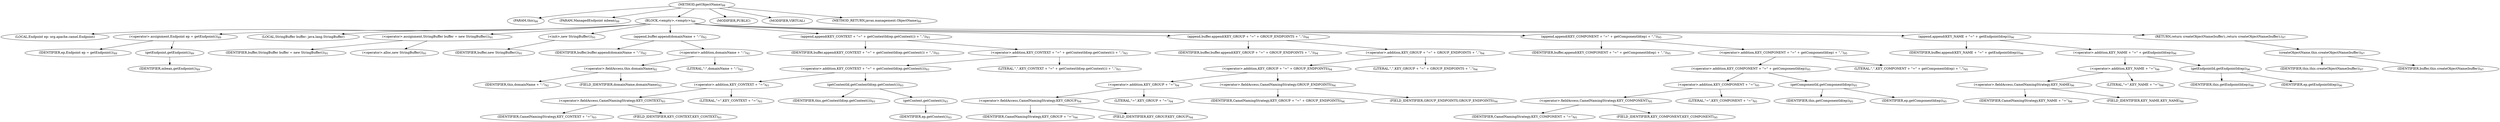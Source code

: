 digraph "getObjectName" {  
"186" [label = <(METHOD,getObjectName)<SUB>88</SUB>> ]
"15" [label = <(PARAM,this)<SUB>88</SUB>> ]
"187" [label = <(PARAM,ManagedEndpoint mbean)<SUB>88</SUB>> ]
"188" [label = <(BLOCK,&lt;empty&gt;,&lt;empty&gt;)<SUB>88</SUB>> ]
"189" [label = <(LOCAL,Endpoint ep: org.apache.camel.Endpoint)> ]
"190" [label = <(&lt;operator&gt;.assignment,Endpoint ep = getEndpoint())<SUB>89</SUB>> ]
"191" [label = <(IDENTIFIER,ep,Endpoint ep = getEndpoint())<SUB>89</SUB>> ]
"192" [label = <(getEndpoint,getEndpoint())<SUB>89</SUB>> ]
"193" [label = <(IDENTIFIER,mbean,getEndpoint())<SUB>89</SUB>> ]
"13" [label = <(LOCAL,StringBuffer buffer: java.lang.StringBuffer)> ]
"194" [label = <(&lt;operator&gt;.assignment,StringBuffer buffer = new StringBuffer())<SUB>91</SUB>> ]
"195" [label = <(IDENTIFIER,buffer,StringBuffer buffer = new StringBuffer())<SUB>91</SUB>> ]
"196" [label = <(&lt;operator&gt;.alloc,new StringBuffer())<SUB>91</SUB>> ]
"197" [label = <(&lt;init&gt;,new StringBuffer())<SUB>91</SUB>> ]
"12" [label = <(IDENTIFIER,buffer,new StringBuffer())<SUB>91</SUB>> ]
"198" [label = <(append,buffer.append(domainName + &quot;:&quot;))<SUB>92</SUB>> ]
"199" [label = <(IDENTIFIER,buffer,buffer.append(domainName + &quot;:&quot;))<SUB>92</SUB>> ]
"200" [label = <(&lt;operator&gt;.addition,domainName + &quot;:&quot;)<SUB>92</SUB>> ]
"201" [label = <(&lt;operator&gt;.fieldAccess,this.domainName)<SUB>92</SUB>> ]
"202" [label = <(IDENTIFIER,this,domainName + &quot;:&quot;)<SUB>92</SUB>> ]
"203" [label = <(FIELD_IDENTIFIER,domainName,domainName)<SUB>92</SUB>> ]
"204" [label = <(LITERAL,&quot;:&quot;,domainName + &quot;:&quot;)<SUB>92</SUB>> ]
"205" [label = <(append,append(KEY_CONTEXT + &quot;=&quot; + getContextId(ep.getContext()) + &quot;,&quot;))<SUB>93</SUB>> ]
"206" [label = <(IDENTIFIER,buffer,append(KEY_CONTEXT + &quot;=&quot; + getContextId(ep.getContext()) + &quot;,&quot;))<SUB>93</SUB>> ]
"207" [label = <(&lt;operator&gt;.addition,KEY_CONTEXT + &quot;=&quot; + getContextId(ep.getContext()) + &quot;,&quot;)<SUB>93</SUB>> ]
"208" [label = <(&lt;operator&gt;.addition,KEY_CONTEXT + &quot;=&quot; + getContextId(ep.getContext()))<SUB>93</SUB>> ]
"209" [label = <(&lt;operator&gt;.addition,KEY_CONTEXT + &quot;=&quot;)<SUB>93</SUB>> ]
"210" [label = <(&lt;operator&gt;.fieldAccess,CamelNamingStrategy.KEY_CONTEXT)<SUB>93</SUB>> ]
"211" [label = <(IDENTIFIER,CamelNamingStrategy,KEY_CONTEXT + &quot;=&quot;)<SUB>93</SUB>> ]
"212" [label = <(FIELD_IDENTIFIER,KEY_CONTEXT,KEY_CONTEXT)<SUB>93</SUB>> ]
"213" [label = <(LITERAL,&quot;=&quot;,KEY_CONTEXT + &quot;=&quot;)<SUB>93</SUB>> ]
"214" [label = <(getContextId,getContextId(ep.getContext()))<SUB>93</SUB>> ]
"14" [label = <(IDENTIFIER,this,getContextId(ep.getContext()))<SUB>93</SUB>> ]
"215" [label = <(getContext,getContext())<SUB>93</SUB>> ]
"216" [label = <(IDENTIFIER,ep,getContext())<SUB>93</SUB>> ]
"217" [label = <(LITERAL,&quot;,&quot;,KEY_CONTEXT + &quot;=&quot; + getContextId(ep.getContext()) + &quot;,&quot;)<SUB>93</SUB>> ]
"218" [label = <(append,buffer.append(KEY_GROUP + &quot;=&quot; + GROUP_ENDPOINTS + &quot;,&quot;))<SUB>94</SUB>> ]
"219" [label = <(IDENTIFIER,buffer,buffer.append(KEY_GROUP + &quot;=&quot; + GROUP_ENDPOINTS + &quot;,&quot;))<SUB>94</SUB>> ]
"220" [label = <(&lt;operator&gt;.addition,KEY_GROUP + &quot;=&quot; + GROUP_ENDPOINTS + &quot;,&quot;)<SUB>94</SUB>> ]
"221" [label = <(&lt;operator&gt;.addition,KEY_GROUP + &quot;=&quot; + GROUP_ENDPOINTS)<SUB>94</SUB>> ]
"222" [label = <(&lt;operator&gt;.addition,KEY_GROUP + &quot;=&quot;)<SUB>94</SUB>> ]
"223" [label = <(&lt;operator&gt;.fieldAccess,CamelNamingStrategy.KEY_GROUP)<SUB>94</SUB>> ]
"224" [label = <(IDENTIFIER,CamelNamingStrategy,KEY_GROUP + &quot;=&quot;)<SUB>94</SUB>> ]
"225" [label = <(FIELD_IDENTIFIER,KEY_GROUP,KEY_GROUP)<SUB>94</SUB>> ]
"226" [label = <(LITERAL,&quot;=&quot;,KEY_GROUP + &quot;=&quot;)<SUB>94</SUB>> ]
"227" [label = <(&lt;operator&gt;.fieldAccess,CamelNamingStrategy.GROUP_ENDPOINTS)<SUB>94</SUB>> ]
"228" [label = <(IDENTIFIER,CamelNamingStrategy,KEY_GROUP + &quot;=&quot; + GROUP_ENDPOINTS)<SUB>94</SUB>> ]
"229" [label = <(FIELD_IDENTIFIER,GROUP_ENDPOINTS,GROUP_ENDPOINTS)<SUB>94</SUB>> ]
"230" [label = <(LITERAL,&quot;,&quot;,KEY_GROUP + &quot;=&quot; + GROUP_ENDPOINTS + &quot;,&quot;)<SUB>94</SUB>> ]
"231" [label = <(append,append(KEY_COMPONENT + &quot;=&quot; + getComponentId(ep) + &quot;,&quot;))<SUB>95</SUB>> ]
"232" [label = <(IDENTIFIER,buffer,append(KEY_COMPONENT + &quot;=&quot; + getComponentId(ep) + &quot;,&quot;))<SUB>95</SUB>> ]
"233" [label = <(&lt;operator&gt;.addition,KEY_COMPONENT + &quot;=&quot; + getComponentId(ep) + &quot;,&quot;)<SUB>95</SUB>> ]
"234" [label = <(&lt;operator&gt;.addition,KEY_COMPONENT + &quot;=&quot; + getComponentId(ep))<SUB>95</SUB>> ]
"235" [label = <(&lt;operator&gt;.addition,KEY_COMPONENT + &quot;=&quot;)<SUB>95</SUB>> ]
"236" [label = <(&lt;operator&gt;.fieldAccess,CamelNamingStrategy.KEY_COMPONENT)<SUB>95</SUB>> ]
"237" [label = <(IDENTIFIER,CamelNamingStrategy,KEY_COMPONENT + &quot;=&quot;)<SUB>95</SUB>> ]
"238" [label = <(FIELD_IDENTIFIER,KEY_COMPONENT,KEY_COMPONENT)<SUB>95</SUB>> ]
"239" [label = <(LITERAL,&quot;=&quot;,KEY_COMPONENT + &quot;=&quot;)<SUB>95</SUB>> ]
"240" [label = <(getComponentId,getComponentId(ep))<SUB>95</SUB>> ]
"16" [label = <(IDENTIFIER,this,getComponentId(ep))<SUB>95</SUB>> ]
"241" [label = <(IDENTIFIER,ep,getComponentId(ep))<SUB>95</SUB>> ]
"242" [label = <(LITERAL,&quot;,&quot;,KEY_COMPONENT + &quot;=&quot; + getComponentId(ep) + &quot;,&quot;)<SUB>95</SUB>> ]
"243" [label = <(append,append(KEY_NAME + &quot;=&quot; + getEndpointId(ep)))<SUB>96</SUB>> ]
"244" [label = <(IDENTIFIER,buffer,append(KEY_NAME + &quot;=&quot; + getEndpointId(ep)))<SUB>96</SUB>> ]
"245" [label = <(&lt;operator&gt;.addition,KEY_NAME + &quot;=&quot; + getEndpointId(ep))<SUB>96</SUB>> ]
"246" [label = <(&lt;operator&gt;.addition,KEY_NAME + &quot;=&quot;)<SUB>96</SUB>> ]
"247" [label = <(&lt;operator&gt;.fieldAccess,CamelNamingStrategy.KEY_NAME)<SUB>96</SUB>> ]
"248" [label = <(IDENTIFIER,CamelNamingStrategy,KEY_NAME + &quot;=&quot;)<SUB>96</SUB>> ]
"249" [label = <(FIELD_IDENTIFIER,KEY_NAME,KEY_NAME)<SUB>96</SUB>> ]
"250" [label = <(LITERAL,&quot;=&quot;,KEY_NAME + &quot;=&quot;)<SUB>96</SUB>> ]
"251" [label = <(getEndpointId,getEndpointId(ep))<SUB>96</SUB>> ]
"17" [label = <(IDENTIFIER,this,getEndpointId(ep))<SUB>96</SUB>> ]
"252" [label = <(IDENTIFIER,ep,getEndpointId(ep))<SUB>96</SUB>> ]
"253" [label = <(RETURN,return createObjectName(buffer);,return createObjectName(buffer);)<SUB>97</SUB>> ]
"254" [label = <(createObjectName,this.createObjectName(buffer))<SUB>97</SUB>> ]
"18" [label = <(IDENTIFIER,this,this.createObjectName(buffer))<SUB>97</SUB>> ]
"255" [label = <(IDENTIFIER,buffer,this.createObjectName(buffer))<SUB>97</SUB>> ]
"256" [label = <(MODIFIER,PUBLIC)> ]
"257" [label = <(MODIFIER,VIRTUAL)> ]
"258" [label = <(METHOD_RETURN,javax.management.ObjectName)<SUB>88</SUB>> ]
  "186" -> "15" 
  "186" -> "187" 
  "186" -> "188" 
  "186" -> "256" 
  "186" -> "257" 
  "186" -> "258" 
  "188" -> "189" 
  "188" -> "190" 
  "188" -> "13" 
  "188" -> "194" 
  "188" -> "197" 
  "188" -> "198" 
  "188" -> "205" 
  "188" -> "218" 
  "188" -> "231" 
  "188" -> "243" 
  "188" -> "253" 
  "190" -> "191" 
  "190" -> "192" 
  "192" -> "193" 
  "194" -> "195" 
  "194" -> "196" 
  "197" -> "12" 
  "198" -> "199" 
  "198" -> "200" 
  "200" -> "201" 
  "200" -> "204" 
  "201" -> "202" 
  "201" -> "203" 
  "205" -> "206" 
  "205" -> "207" 
  "207" -> "208" 
  "207" -> "217" 
  "208" -> "209" 
  "208" -> "214" 
  "209" -> "210" 
  "209" -> "213" 
  "210" -> "211" 
  "210" -> "212" 
  "214" -> "14" 
  "214" -> "215" 
  "215" -> "216" 
  "218" -> "219" 
  "218" -> "220" 
  "220" -> "221" 
  "220" -> "230" 
  "221" -> "222" 
  "221" -> "227" 
  "222" -> "223" 
  "222" -> "226" 
  "223" -> "224" 
  "223" -> "225" 
  "227" -> "228" 
  "227" -> "229" 
  "231" -> "232" 
  "231" -> "233" 
  "233" -> "234" 
  "233" -> "242" 
  "234" -> "235" 
  "234" -> "240" 
  "235" -> "236" 
  "235" -> "239" 
  "236" -> "237" 
  "236" -> "238" 
  "240" -> "16" 
  "240" -> "241" 
  "243" -> "244" 
  "243" -> "245" 
  "245" -> "246" 
  "245" -> "251" 
  "246" -> "247" 
  "246" -> "250" 
  "247" -> "248" 
  "247" -> "249" 
  "251" -> "17" 
  "251" -> "252" 
  "253" -> "254" 
  "254" -> "18" 
  "254" -> "255" 
}

